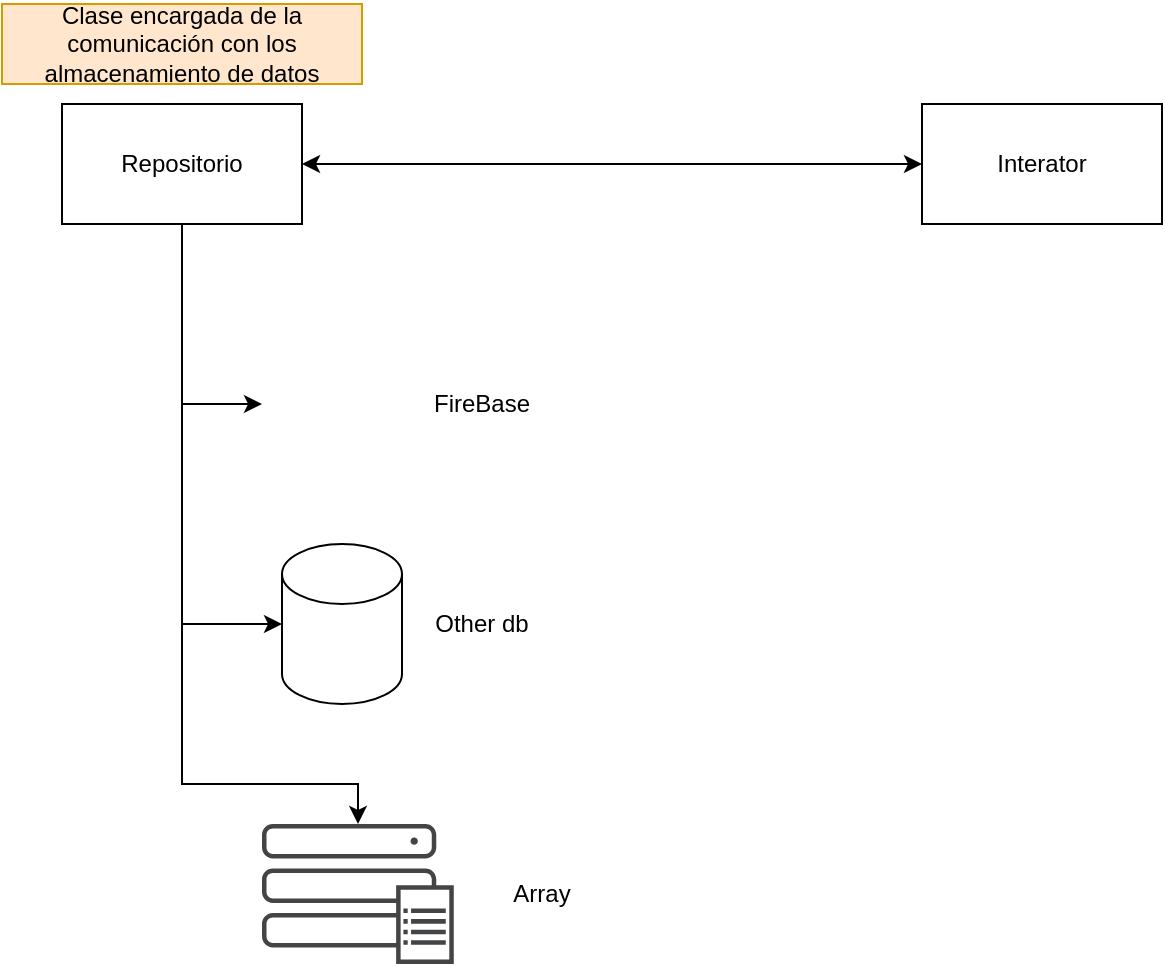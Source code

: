 <mxfile version="15.7.4" type="github"><diagram id="6IK1Bddi_FLpw86vCZfW" name="Page-1"><mxGraphModel dx="1038" dy="579" grid="1" gridSize="10" guides="1" tooltips="1" connect="1" arrows="1" fold="1" page="1" pageScale="1" pageWidth="827" pageHeight="1169" math="0" shadow="0"><root><mxCell id="0"/><mxCell id="1" parent="0"/><mxCell id="dRNRdsOuCcTUxrF4bdvi-7" style="edgeStyle=orthogonalEdgeStyle;rounded=0;orthogonalLoop=1;jettySize=auto;html=1;entryX=0;entryY=0.5;entryDx=0;entryDy=0;" edge="1" parent="1" source="dRNRdsOuCcTUxrF4bdvi-2" target="dRNRdsOuCcTUxrF4bdvi-5"><mxGeometry relative="1" as="geometry"/></mxCell><mxCell id="dRNRdsOuCcTUxrF4bdvi-8" style="edgeStyle=orthogonalEdgeStyle;rounded=0;orthogonalLoop=1;jettySize=auto;html=1;exitX=0.5;exitY=1;exitDx=0;exitDy=0;entryX=0;entryY=0.5;entryDx=0;entryDy=0;entryPerimeter=0;" edge="1" parent="1" source="dRNRdsOuCcTUxrF4bdvi-2" target="dRNRdsOuCcTUxrF4bdvi-3"><mxGeometry relative="1" as="geometry"/></mxCell><mxCell id="dRNRdsOuCcTUxrF4bdvi-9" style="edgeStyle=orthogonalEdgeStyle;rounded=0;orthogonalLoop=1;jettySize=auto;html=1;exitX=0.5;exitY=1;exitDx=0;exitDy=0;" edge="1" parent="1" source="dRNRdsOuCcTUxrF4bdvi-2" target="dRNRdsOuCcTUxrF4bdvi-6"><mxGeometry relative="1" as="geometry"><mxPoint x="140" y="490" as="targetPoint"/><Array as="points"><mxPoint x="140" y="420"/><mxPoint x="228" y="420"/></Array></mxGeometry></mxCell><mxCell id="dRNRdsOuCcTUxrF4bdvi-15" style="edgeStyle=orthogonalEdgeStyle;rounded=0;orthogonalLoop=1;jettySize=auto;html=1;exitX=1;exitY=0.5;exitDx=0;exitDy=0;entryX=0;entryY=0.5;entryDx=0;entryDy=0;startArrow=classic;startFill=1;" edge="1" parent="1" source="dRNRdsOuCcTUxrF4bdvi-2" target="dRNRdsOuCcTUxrF4bdvi-14"><mxGeometry relative="1" as="geometry"/></mxCell><mxCell id="dRNRdsOuCcTUxrF4bdvi-2" value="Repositorio" style="rounded=0;whiteSpace=wrap;html=1;" vertex="1" parent="1"><mxGeometry x="80" y="80" width="120" height="60" as="geometry"/></mxCell><mxCell id="dRNRdsOuCcTUxrF4bdvi-3" value="" style="shape=cylinder3;whiteSpace=wrap;html=1;boundedLbl=1;backgroundOutline=1;size=15;" vertex="1" parent="1"><mxGeometry x="190" y="300" width="60" height="80" as="geometry"/></mxCell><mxCell id="dRNRdsOuCcTUxrF4bdvi-5" value="" style="shape=image;html=1;verticalAlign=top;verticalLabelPosition=bottom;labelBackgroundColor=#ffffff;imageAspect=0;aspect=fixed;image=https://cdn4.iconfinder.com/data/icons/logos-brands-5/24/firebase-128.png" vertex="1" parent="1"><mxGeometry x="180" y="190" width="80" height="80" as="geometry"/></mxCell><mxCell id="dRNRdsOuCcTUxrF4bdvi-6" value="" style="sketch=0;pointerEvents=1;shadow=0;dashed=0;html=1;strokeColor=none;fillColor=#434445;aspect=fixed;labelPosition=center;verticalLabelPosition=bottom;verticalAlign=top;align=center;outlineConnect=0;shape=mxgraph.vvd.array_manager;" vertex="1" parent="1"><mxGeometry x="180" y="440" width="95.89" height="70" as="geometry"/></mxCell><mxCell id="dRNRdsOuCcTUxrF4bdvi-10" value="Clase encargada de la comunicación con los almacenamiento de datos" style="text;html=1;strokeColor=#d79b00;fillColor=#ffe6cc;align=center;verticalAlign=middle;whiteSpace=wrap;rounded=0;" vertex="1" parent="1"><mxGeometry x="50" y="30" width="180" height="40" as="geometry"/></mxCell><mxCell id="dRNRdsOuCcTUxrF4bdvi-11" value="FireBase" style="text;html=1;strokeColor=none;fillColor=none;align=center;verticalAlign=middle;whiteSpace=wrap;rounded=0;" vertex="1" parent="1"><mxGeometry x="260" y="215" width="60" height="30" as="geometry"/></mxCell><mxCell id="dRNRdsOuCcTUxrF4bdvi-12" value="Other db" style="text;html=1;strokeColor=none;fillColor=none;align=center;verticalAlign=middle;whiteSpace=wrap;rounded=0;" vertex="1" parent="1"><mxGeometry x="260" y="325" width="60" height="30" as="geometry"/></mxCell><mxCell id="dRNRdsOuCcTUxrF4bdvi-13" value="Array" style="text;html=1;strokeColor=none;fillColor=none;align=center;verticalAlign=middle;whiteSpace=wrap;rounded=0;" vertex="1" parent="1"><mxGeometry x="290" y="460" width="60" height="30" as="geometry"/></mxCell><mxCell id="dRNRdsOuCcTUxrF4bdvi-14" value="Interator" style="rounded=0;whiteSpace=wrap;html=1;" vertex="1" parent="1"><mxGeometry x="510" y="80" width="120" height="60" as="geometry"/></mxCell></root></mxGraphModel></diagram></mxfile>